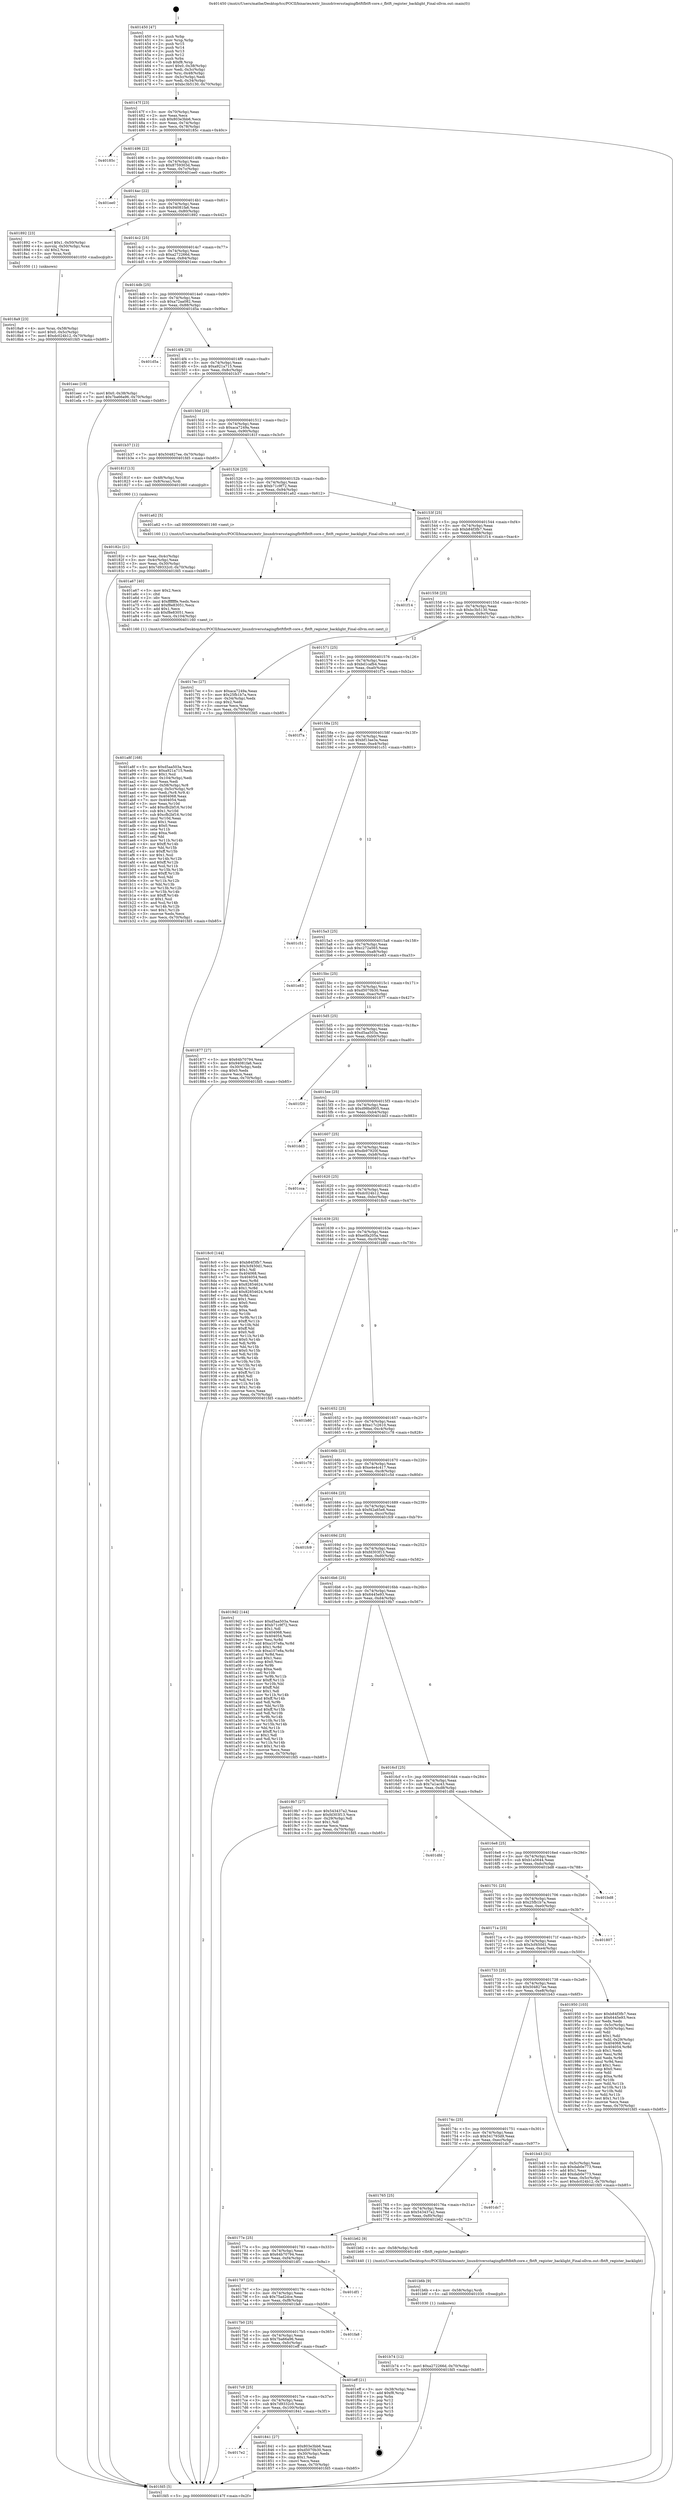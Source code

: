 digraph "0x401450" {
  label = "0x401450 (/mnt/c/Users/mathe/Desktop/tcc/POCII/binaries/extr_linuxdriversstagingfbtftfbtft-core.c_fbtft_register_backlight_Final-ollvm.out::main(0))"
  labelloc = "t"
  node[shape=record]

  Entry [label="",width=0.3,height=0.3,shape=circle,fillcolor=black,style=filled]
  "0x40147f" [label="{
     0x40147f [23]\l
     | [instrs]\l
     &nbsp;&nbsp;0x40147f \<+3\>: mov -0x70(%rbp),%eax\l
     &nbsp;&nbsp;0x401482 \<+2\>: mov %eax,%ecx\l
     &nbsp;&nbsp;0x401484 \<+6\>: sub $0x803e3bb6,%ecx\l
     &nbsp;&nbsp;0x40148a \<+3\>: mov %eax,-0x74(%rbp)\l
     &nbsp;&nbsp;0x40148d \<+3\>: mov %ecx,-0x78(%rbp)\l
     &nbsp;&nbsp;0x401490 \<+6\>: je 000000000040185c \<main+0x40c\>\l
  }"]
  "0x40185c" [label="{
     0x40185c\l
  }", style=dashed]
  "0x401496" [label="{
     0x401496 [22]\l
     | [instrs]\l
     &nbsp;&nbsp;0x401496 \<+5\>: jmp 000000000040149b \<main+0x4b\>\l
     &nbsp;&nbsp;0x40149b \<+3\>: mov -0x74(%rbp),%eax\l
     &nbsp;&nbsp;0x40149e \<+5\>: sub $0x8759303d,%eax\l
     &nbsp;&nbsp;0x4014a3 \<+3\>: mov %eax,-0x7c(%rbp)\l
     &nbsp;&nbsp;0x4014a6 \<+6\>: je 0000000000401ee0 \<main+0xa90\>\l
  }"]
  Exit [label="",width=0.3,height=0.3,shape=circle,fillcolor=black,style=filled,peripheries=2]
  "0x401ee0" [label="{
     0x401ee0\l
  }", style=dashed]
  "0x4014ac" [label="{
     0x4014ac [22]\l
     | [instrs]\l
     &nbsp;&nbsp;0x4014ac \<+5\>: jmp 00000000004014b1 \<main+0x61\>\l
     &nbsp;&nbsp;0x4014b1 \<+3\>: mov -0x74(%rbp),%eax\l
     &nbsp;&nbsp;0x4014b4 \<+5\>: sub $0x94081fa6,%eax\l
     &nbsp;&nbsp;0x4014b9 \<+3\>: mov %eax,-0x80(%rbp)\l
     &nbsp;&nbsp;0x4014bc \<+6\>: je 0000000000401892 \<main+0x442\>\l
  }"]
  "0x401b74" [label="{
     0x401b74 [12]\l
     | [instrs]\l
     &nbsp;&nbsp;0x401b74 \<+7\>: movl $0xa272266d,-0x70(%rbp)\l
     &nbsp;&nbsp;0x401b7b \<+5\>: jmp 0000000000401fd5 \<main+0xb85\>\l
  }"]
  "0x401892" [label="{
     0x401892 [23]\l
     | [instrs]\l
     &nbsp;&nbsp;0x401892 \<+7\>: movl $0x1,-0x50(%rbp)\l
     &nbsp;&nbsp;0x401899 \<+4\>: movslq -0x50(%rbp),%rax\l
     &nbsp;&nbsp;0x40189d \<+4\>: shl $0x2,%rax\l
     &nbsp;&nbsp;0x4018a1 \<+3\>: mov %rax,%rdi\l
     &nbsp;&nbsp;0x4018a4 \<+5\>: call 0000000000401050 \<malloc@plt\>\l
     | [calls]\l
     &nbsp;&nbsp;0x401050 \{1\} (unknown)\l
  }"]
  "0x4014c2" [label="{
     0x4014c2 [25]\l
     | [instrs]\l
     &nbsp;&nbsp;0x4014c2 \<+5\>: jmp 00000000004014c7 \<main+0x77\>\l
     &nbsp;&nbsp;0x4014c7 \<+3\>: mov -0x74(%rbp),%eax\l
     &nbsp;&nbsp;0x4014ca \<+5\>: sub $0xa272266d,%eax\l
     &nbsp;&nbsp;0x4014cf \<+6\>: mov %eax,-0x84(%rbp)\l
     &nbsp;&nbsp;0x4014d5 \<+6\>: je 0000000000401eec \<main+0xa9c\>\l
  }"]
  "0x401b6b" [label="{
     0x401b6b [9]\l
     | [instrs]\l
     &nbsp;&nbsp;0x401b6b \<+4\>: mov -0x58(%rbp),%rdi\l
     &nbsp;&nbsp;0x401b6f \<+5\>: call 0000000000401030 \<free@plt\>\l
     | [calls]\l
     &nbsp;&nbsp;0x401030 \{1\} (unknown)\l
  }"]
  "0x401eec" [label="{
     0x401eec [19]\l
     | [instrs]\l
     &nbsp;&nbsp;0x401eec \<+7\>: movl $0x0,-0x38(%rbp)\l
     &nbsp;&nbsp;0x401ef3 \<+7\>: movl $0x7ba66a96,-0x70(%rbp)\l
     &nbsp;&nbsp;0x401efa \<+5\>: jmp 0000000000401fd5 \<main+0xb85\>\l
  }"]
  "0x4014db" [label="{
     0x4014db [25]\l
     | [instrs]\l
     &nbsp;&nbsp;0x4014db \<+5\>: jmp 00000000004014e0 \<main+0x90\>\l
     &nbsp;&nbsp;0x4014e0 \<+3\>: mov -0x74(%rbp),%eax\l
     &nbsp;&nbsp;0x4014e3 \<+5\>: sub $0xa72aa082,%eax\l
     &nbsp;&nbsp;0x4014e8 \<+6\>: mov %eax,-0x88(%rbp)\l
     &nbsp;&nbsp;0x4014ee \<+6\>: je 0000000000401d5a \<main+0x90a\>\l
  }"]
  "0x401a8f" [label="{
     0x401a8f [168]\l
     | [instrs]\l
     &nbsp;&nbsp;0x401a8f \<+5\>: mov $0xd5aa503a,%ecx\l
     &nbsp;&nbsp;0x401a94 \<+5\>: mov $0xa921a715,%edx\l
     &nbsp;&nbsp;0x401a99 \<+3\>: mov $0x1,%sil\l
     &nbsp;&nbsp;0x401a9c \<+6\>: mov -0x104(%rbp),%edi\l
     &nbsp;&nbsp;0x401aa2 \<+3\>: imul %eax,%edi\l
     &nbsp;&nbsp;0x401aa5 \<+4\>: mov -0x58(%rbp),%r8\l
     &nbsp;&nbsp;0x401aa9 \<+4\>: movslq -0x5c(%rbp),%r9\l
     &nbsp;&nbsp;0x401aad \<+4\>: mov %edi,(%r8,%r9,4)\l
     &nbsp;&nbsp;0x401ab1 \<+7\>: mov 0x404068,%eax\l
     &nbsp;&nbsp;0x401ab8 \<+7\>: mov 0x404054,%edi\l
     &nbsp;&nbsp;0x401abf \<+3\>: mov %eax,%r10d\l
     &nbsp;&nbsp;0x401ac2 \<+7\>: add $0xcfb2bf16,%r10d\l
     &nbsp;&nbsp;0x401ac9 \<+4\>: sub $0x1,%r10d\l
     &nbsp;&nbsp;0x401acd \<+7\>: sub $0xcfb2bf16,%r10d\l
     &nbsp;&nbsp;0x401ad4 \<+4\>: imul %r10d,%eax\l
     &nbsp;&nbsp;0x401ad8 \<+3\>: and $0x1,%eax\l
     &nbsp;&nbsp;0x401adb \<+3\>: cmp $0x0,%eax\l
     &nbsp;&nbsp;0x401ade \<+4\>: sete %r11b\l
     &nbsp;&nbsp;0x401ae2 \<+3\>: cmp $0xa,%edi\l
     &nbsp;&nbsp;0x401ae5 \<+3\>: setl %bl\l
     &nbsp;&nbsp;0x401ae8 \<+3\>: mov %r11b,%r14b\l
     &nbsp;&nbsp;0x401aeb \<+4\>: xor $0xff,%r14b\l
     &nbsp;&nbsp;0x401aef \<+3\>: mov %bl,%r15b\l
     &nbsp;&nbsp;0x401af2 \<+4\>: xor $0xff,%r15b\l
     &nbsp;&nbsp;0x401af6 \<+4\>: xor $0x1,%sil\l
     &nbsp;&nbsp;0x401afa \<+3\>: mov %r14b,%r12b\l
     &nbsp;&nbsp;0x401afd \<+4\>: and $0xff,%r12b\l
     &nbsp;&nbsp;0x401b01 \<+3\>: and %sil,%r11b\l
     &nbsp;&nbsp;0x401b04 \<+3\>: mov %r15b,%r13b\l
     &nbsp;&nbsp;0x401b07 \<+4\>: and $0xff,%r13b\l
     &nbsp;&nbsp;0x401b0b \<+3\>: and %sil,%bl\l
     &nbsp;&nbsp;0x401b0e \<+3\>: or %r11b,%r12b\l
     &nbsp;&nbsp;0x401b11 \<+3\>: or %bl,%r13b\l
     &nbsp;&nbsp;0x401b14 \<+3\>: xor %r13b,%r12b\l
     &nbsp;&nbsp;0x401b17 \<+3\>: or %r15b,%r14b\l
     &nbsp;&nbsp;0x401b1a \<+4\>: xor $0xff,%r14b\l
     &nbsp;&nbsp;0x401b1e \<+4\>: or $0x1,%sil\l
     &nbsp;&nbsp;0x401b22 \<+3\>: and %sil,%r14b\l
     &nbsp;&nbsp;0x401b25 \<+3\>: or %r14b,%r12b\l
     &nbsp;&nbsp;0x401b28 \<+4\>: test $0x1,%r12b\l
     &nbsp;&nbsp;0x401b2c \<+3\>: cmovne %edx,%ecx\l
     &nbsp;&nbsp;0x401b2f \<+3\>: mov %ecx,-0x70(%rbp)\l
     &nbsp;&nbsp;0x401b32 \<+5\>: jmp 0000000000401fd5 \<main+0xb85\>\l
  }"]
  "0x401d5a" [label="{
     0x401d5a\l
  }", style=dashed]
  "0x4014f4" [label="{
     0x4014f4 [25]\l
     | [instrs]\l
     &nbsp;&nbsp;0x4014f4 \<+5\>: jmp 00000000004014f9 \<main+0xa9\>\l
     &nbsp;&nbsp;0x4014f9 \<+3\>: mov -0x74(%rbp),%eax\l
     &nbsp;&nbsp;0x4014fc \<+5\>: sub $0xa921a715,%eax\l
     &nbsp;&nbsp;0x401501 \<+6\>: mov %eax,-0x8c(%rbp)\l
     &nbsp;&nbsp;0x401507 \<+6\>: je 0000000000401b37 \<main+0x6e7\>\l
  }"]
  "0x401a67" [label="{
     0x401a67 [40]\l
     | [instrs]\l
     &nbsp;&nbsp;0x401a67 \<+5\>: mov $0x2,%ecx\l
     &nbsp;&nbsp;0x401a6c \<+1\>: cltd\l
     &nbsp;&nbsp;0x401a6d \<+2\>: idiv %ecx\l
     &nbsp;&nbsp;0x401a6f \<+6\>: imul $0xfffffffe,%edx,%ecx\l
     &nbsp;&nbsp;0x401a75 \<+6\>: add $0xf8e83051,%ecx\l
     &nbsp;&nbsp;0x401a7b \<+3\>: add $0x1,%ecx\l
     &nbsp;&nbsp;0x401a7e \<+6\>: sub $0xf8e83051,%ecx\l
     &nbsp;&nbsp;0x401a84 \<+6\>: mov %ecx,-0x104(%rbp)\l
     &nbsp;&nbsp;0x401a8a \<+5\>: call 0000000000401160 \<next_i\>\l
     | [calls]\l
     &nbsp;&nbsp;0x401160 \{1\} (/mnt/c/Users/mathe/Desktop/tcc/POCII/binaries/extr_linuxdriversstagingfbtftfbtft-core.c_fbtft_register_backlight_Final-ollvm.out::next_i)\l
  }"]
  "0x401b37" [label="{
     0x401b37 [12]\l
     | [instrs]\l
     &nbsp;&nbsp;0x401b37 \<+7\>: movl $0x504827ee,-0x70(%rbp)\l
     &nbsp;&nbsp;0x401b3e \<+5\>: jmp 0000000000401fd5 \<main+0xb85\>\l
  }"]
  "0x40150d" [label="{
     0x40150d [25]\l
     | [instrs]\l
     &nbsp;&nbsp;0x40150d \<+5\>: jmp 0000000000401512 \<main+0xc2\>\l
     &nbsp;&nbsp;0x401512 \<+3\>: mov -0x74(%rbp),%eax\l
     &nbsp;&nbsp;0x401515 \<+5\>: sub $0xaca7249a,%eax\l
     &nbsp;&nbsp;0x40151a \<+6\>: mov %eax,-0x90(%rbp)\l
     &nbsp;&nbsp;0x401520 \<+6\>: je 000000000040181f \<main+0x3cf\>\l
  }"]
  "0x4018a9" [label="{
     0x4018a9 [23]\l
     | [instrs]\l
     &nbsp;&nbsp;0x4018a9 \<+4\>: mov %rax,-0x58(%rbp)\l
     &nbsp;&nbsp;0x4018ad \<+7\>: movl $0x0,-0x5c(%rbp)\l
     &nbsp;&nbsp;0x4018b4 \<+7\>: movl $0xdc024b12,-0x70(%rbp)\l
     &nbsp;&nbsp;0x4018bb \<+5\>: jmp 0000000000401fd5 \<main+0xb85\>\l
  }"]
  "0x40181f" [label="{
     0x40181f [13]\l
     | [instrs]\l
     &nbsp;&nbsp;0x40181f \<+4\>: mov -0x48(%rbp),%rax\l
     &nbsp;&nbsp;0x401823 \<+4\>: mov 0x8(%rax),%rdi\l
     &nbsp;&nbsp;0x401827 \<+5\>: call 0000000000401060 \<atoi@plt\>\l
     | [calls]\l
     &nbsp;&nbsp;0x401060 \{1\} (unknown)\l
  }"]
  "0x401526" [label="{
     0x401526 [25]\l
     | [instrs]\l
     &nbsp;&nbsp;0x401526 \<+5\>: jmp 000000000040152b \<main+0xdb\>\l
     &nbsp;&nbsp;0x40152b \<+3\>: mov -0x74(%rbp),%eax\l
     &nbsp;&nbsp;0x40152e \<+5\>: sub $0xb71c9f72,%eax\l
     &nbsp;&nbsp;0x401533 \<+6\>: mov %eax,-0x94(%rbp)\l
     &nbsp;&nbsp;0x401539 \<+6\>: je 0000000000401a62 \<main+0x612\>\l
  }"]
  "0x4017e2" [label="{
     0x4017e2\l
  }", style=dashed]
  "0x401a62" [label="{
     0x401a62 [5]\l
     | [instrs]\l
     &nbsp;&nbsp;0x401a62 \<+5\>: call 0000000000401160 \<next_i\>\l
     | [calls]\l
     &nbsp;&nbsp;0x401160 \{1\} (/mnt/c/Users/mathe/Desktop/tcc/POCII/binaries/extr_linuxdriversstagingfbtftfbtft-core.c_fbtft_register_backlight_Final-ollvm.out::next_i)\l
  }"]
  "0x40153f" [label="{
     0x40153f [25]\l
     | [instrs]\l
     &nbsp;&nbsp;0x40153f \<+5\>: jmp 0000000000401544 \<main+0xf4\>\l
     &nbsp;&nbsp;0x401544 \<+3\>: mov -0x74(%rbp),%eax\l
     &nbsp;&nbsp;0x401547 \<+5\>: sub $0xb84f3fb7,%eax\l
     &nbsp;&nbsp;0x40154c \<+6\>: mov %eax,-0x98(%rbp)\l
     &nbsp;&nbsp;0x401552 \<+6\>: je 0000000000401f14 \<main+0xac4\>\l
  }"]
  "0x401841" [label="{
     0x401841 [27]\l
     | [instrs]\l
     &nbsp;&nbsp;0x401841 \<+5\>: mov $0x803e3bb6,%eax\l
     &nbsp;&nbsp;0x401846 \<+5\>: mov $0xd5070b30,%ecx\l
     &nbsp;&nbsp;0x40184b \<+3\>: mov -0x30(%rbp),%edx\l
     &nbsp;&nbsp;0x40184e \<+3\>: cmp $0x1,%edx\l
     &nbsp;&nbsp;0x401851 \<+3\>: cmovl %ecx,%eax\l
     &nbsp;&nbsp;0x401854 \<+3\>: mov %eax,-0x70(%rbp)\l
     &nbsp;&nbsp;0x401857 \<+5\>: jmp 0000000000401fd5 \<main+0xb85\>\l
  }"]
  "0x401f14" [label="{
     0x401f14\l
  }", style=dashed]
  "0x401558" [label="{
     0x401558 [25]\l
     | [instrs]\l
     &nbsp;&nbsp;0x401558 \<+5\>: jmp 000000000040155d \<main+0x10d\>\l
     &nbsp;&nbsp;0x40155d \<+3\>: mov -0x74(%rbp),%eax\l
     &nbsp;&nbsp;0x401560 \<+5\>: sub $0xbc3b5130,%eax\l
     &nbsp;&nbsp;0x401565 \<+6\>: mov %eax,-0x9c(%rbp)\l
     &nbsp;&nbsp;0x40156b \<+6\>: je 00000000004017ec \<main+0x39c\>\l
  }"]
  "0x4017c9" [label="{
     0x4017c9 [25]\l
     | [instrs]\l
     &nbsp;&nbsp;0x4017c9 \<+5\>: jmp 00000000004017ce \<main+0x37e\>\l
     &nbsp;&nbsp;0x4017ce \<+3\>: mov -0x74(%rbp),%eax\l
     &nbsp;&nbsp;0x4017d1 \<+5\>: sub $0x7d9332c0,%eax\l
     &nbsp;&nbsp;0x4017d6 \<+6\>: mov %eax,-0x100(%rbp)\l
     &nbsp;&nbsp;0x4017dc \<+6\>: je 0000000000401841 \<main+0x3f1\>\l
  }"]
  "0x4017ec" [label="{
     0x4017ec [27]\l
     | [instrs]\l
     &nbsp;&nbsp;0x4017ec \<+5\>: mov $0xaca7249a,%eax\l
     &nbsp;&nbsp;0x4017f1 \<+5\>: mov $0x25fb1b7a,%ecx\l
     &nbsp;&nbsp;0x4017f6 \<+3\>: mov -0x34(%rbp),%edx\l
     &nbsp;&nbsp;0x4017f9 \<+3\>: cmp $0x2,%edx\l
     &nbsp;&nbsp;0x4017fc \<+3\>: cmovne %ecx,%eax\l
     &nbsp;&nbsp;0x4017ff \<+3\>: mov %eax,-0x70(%rbp)\l
     &nbsp;&nbsp;0x401802 \<+5\>: jmp 0000000000401fd5 \<main+0xb85\>\l
  }"]
  "0x401571" [label="{
     0x401571 [25]\l
     | [instrs]\l
     &nbsp;&nbsp;0x401571 \<+5\>: jmp 0000000000401576 \<main+0x126\>\l
     &nbsp;&nbsp;0x401576 \<+3\>: mov -0x74(%rbp),%eax\l
     &nbsp;&nbsp;0x401579 \<+5\>: sub $0xbd1cafb4,%eax\l
     &nbsp;&nbsp;0x40157e \<+6\>: mov %eax,-0xa0(%rbp)\l
     &nbsp;&nbsp;0x401584 \<+6\>: je 0000000000401f7a \<main+0xb2a\>\l
  }"]
  "0x401fd5" [label="{
     0x401fd5 [5]\l
     | [instrs]\l
     &nbsp;&nbsp;0x401fd5 \<+5\>: jmp 000000000040147f \<main+0x2f\>\l
  }"]
  "0x401450" [label="{
     0x401450 [47]\l
     | [instrs]\l
     &nbsp;&nbsp;0x401450 \<+1\>: push %rbp\l
     &nbsp;&nbsp;0x401451 \<+3\>: mov %rsp,%rbp\l
     &nbsp;&nbsp;0x401454 \<+2\>: push %r15\l
     &nbsp;&nbsp;0x401456 \<+2\>: push %r14\l
     &nbsp;&nbsp;0x401458 \<+2\>: push %r13\l
     &nbsp;&nbsp;0x40145a \<+2\>: push %r12\l
     &nbsp;&nbsp;0x40145c \<+1\>: push %rbx\l
     &nbsp;&nbsp;0x40145d \<+7\>: sub $0xf8,%rsp\l
     &nbsp;&nbsp;0x401464 \<+7\>: movl $0x0,-0x38(%rbp)\l
     &nbsp;&nbsp;0x40146b \<+3\>: mov %edi,-0x3c(%rbp)\l
     &nbsp;&nbsp;0x40146e \<+4\>: mov %rsi,-0x48(%rbp)\l
     &nbsp;&nbsp;0x401472 \<+3\>: mov -0x3c(%rbp),%edi\l
     &nbsp;&nbsp;0x401475 \<+3\>: mov %edi,-0x34(%rbp)\l
     &nbsp;&nbsp;0x401478 \<+7\>: movl $0xbc3b5130,-0x70(%rbp)\l
  }"]
  "0x40182c" [label="{
     0x40182c [21]\l
     | [instrs]\l
     &nbsp;&nbsp;0x40182c \<+3\>: mov %eax,-0x4c(%rbp)\l
     &nbsp;&nbsp;0x40182f \<+3\>: mov -0x4c(%rbp),%eax\l
     &nbsp;&nbsp;0x401832 \<+3\>: mov %eax,-0x30(%rbp)\l
     &nbsp;&nbsp;0x401835 \<+7\>: movl $0x7d9332c0,-0x70(%rbp)\l
     &nbsp;&nbsp;0x40183c \<+5\>: jmp 0000000000401fd5 \<main+0xb85\>\l
  }"]
  "0x401eff" [label="{
     0x401eff [21]\l
     | [instrs]\l
     &nbsp;&nbsp;0x401eff \<+3\>: mov -0x38(%rbp),%eax\l
     &nbsp;&nbsp;0x401f02 \<+7\>: add $0xf8,%rsp\l
     &nbsp;&nbsp;0x401f09 \<+1\>: pop %rbx\l
     &nbsp;&nbsp;0x401f0a \<+2\>: pop %r12\l
     &nbsp;&nbsp;0x401f0c \<+2\>: pop %r13\l
     &nbsp;&nbsp;0x401f0e \<+2\>: pop %r14\l
     &nbsp;&nbsp;0x401f10 \<+2\>: pop %r15\l
     &nbsp;&nbsp;0x401f12 \<+1\>: pop %rbp\l
     &nbsp;&nbsp;0x401f13 \<+1\>: ret\l
  }"]
  "0x401f7a" [label="{
     0x401f7a\l
  }", style=dashed]
  "0x40158a" [label="{
     0x40158a [25]\l
     | [instrs]\l
     &nbsp;&nbsp;0x40158a \<+5\>: jmp 000000000040158f \<main+0x13f\>\l
     &nbsp;&nbsp;0x40158f \<+3\>: mov -0x74(%rbp),%eax\l
     &nbsp;&nbsp;0x401592 \<+5\>: sub $0xbf13ae3a,%eax\l
     &nbsp;&nbsp;0x401597 \<+6\>: mov %eax,-0xa4(%rbp)\l
     &nbsp;&nbsp;0x40159d \<+6\>: je 0000000000401c51 \<main+0x801\>\l
  }"]
  "0x4017b0" [label="{
     0x4017b0 [25]\l
     | [instrs]\l
     &nbsp;&nbsp;0x4017b0 \<+5\>: jmp 00000000004017b5 \<main+0x365\>\l
     &nbsp;&nbsp;0x4017b5 \<+3\>: mov -0x74(%rbp),%eax\l
     &nbsp;&nbsp;0x4017b8 \<+5\>: sub $0x7ba66a96,%eax\l
     &nbsp;&nbsp;0x4017bd \<+6\>: mov %eax,-0xfc(%rbp)\l
     &nbsp;&nbsp;0x4017c3 \<+6\>: je 0000000000401eff \<main+0xaaf\>\l
  }"]
  "0x401c51" [label="{
     0x401c51\l
  }", style=dashed]
  "0x4015a3" [label="{
     0x4015a3 [25]\l
     | [instrs]\l
     &nbsp;&nbsp;0x4015a3 \<+5\>: jmp 00000000004015a8 \<main+0x158\>\l
     &nbsp;&nbsp;0x4015a8 \<+3\>: mov -0x74(%rbp),%eax\l
     &nbsp;&nbsp;0x4015ab \<+5\>: sub $0xc272a565,%eax\l
     &nbsp;&nbsp;0x4015b0 \<+6\>: mov %eax,-0xa8(%rbp)\l
     &nbsp;&nbsp;0x4015b6 \<+6\>: je 0000000000401e83 \<main+0xa33\>\l
  }"]
  "0x401fa8" [label="{
     0x401fa8\l
  }", style=dashed]
  "0x401e83" [label="{
     0x401e83\l
  }", style=dashed]
  "0x4015bc" [label="{
     0x4015bc [25]\l
     | [instrs]\l
     &nbsp;&nbsp;0x4015bc \<+5\>: jmp 00000000004015c1 \<main+0x171\>\l
     &nbsp;&nbsp;0x4015c1 \<+3\>: mov -0x74(%rbp),%eax\l
     &nbsp;&nbsp;0x4015c4 \<+5\>: sub $0xd5070b30,%eax\l
     &nbsp;&nbsp;0x4015c9 \<+6\>: mov %eax,-0xac(%rbp)\l
     &nbsp;&nbsp;0x4015cf \<+6\>: je 0000000000401877 \<main+0x427\>\l
  }"]
  "0x401797" [label="{
     0x401797 [25]\l
     | [instrs]\l
     &nbsp;&nbsp;0x401797 \<+5\>: jmp 000000000040179c \<main+0x34c\>\l
     &nbsp;&nbsp;0x40179c \<+3\>: mov -0x74(%rbp),%eax\l
     &nbsp;&nbsp;0x40179f \<+5\>: sub $0x75ad2dce,%eax\l
     &nbsp;&nbsp;0x4017a4 \<+6\>: mov %eax,-0xf8(%rbp)\l
     &nbsp;&nbsp;0x4017aa \<+6\>: je 0000000000401fa8 \<main+0xb58\>\l
  }"]
  "0x401877" [label="{
     0x401877 [27]\l
     | [instrs]\l
     &nbsp;&nbsp;0x401877 \<+5\>: mov $0x64b70794,%eax\l
     &nbsp;&nbsp;0x40187c \<+5\>: mov $0x94081fa6,%ecx\l
     &nbsp;&nbsp;0x401881 \<+3\>: mov -0x30(%rbp),%edx\l
     &nbsp;&nbsp;0x401884 \<+3\>: cmp $0x0,%edx\l
     &nbsp;&nbsp;0x401887 \<+3\>: cmove %ecx,%eax\l
     &nbsp;&nbsp;0x40188a \<+3\>: mov %eax,-0x70(%rbp)\l
     &nbsp;&nbsp;0x40188d \<+5\>: jmp 0000000000401fd5 \<main+0xb85\>\l
  }"]
  "0x4015d5" [label="{
     0x4015d5 [25]\l
     | [instrs]\l
     &nbsp;&nbsp;0x4015d5 \<+5\>: jmp 00000000004015da \<main+0x18a\>\l
     &nbsp;&nbsp;0x4015da \<+3\>: mov -0x74(%rbp),%eax\l
     &nbsp;&nbsp;0x4015dd \<+5\>: sub $0xd5aa503a,%eax\l
     &nbsp;&nbsp;0x4015e2 \<+6\>: mov %eax,-0xb0(%rbp)\l
     &nbsp;&nbsp;0x4015e8 \<+6\>: je 0000000000401f20 \<main+0xad0\>\l
  }"]
  "0x401df1" [label="{
     0x401df1\l
  }", style=dashed]
  "0x401f20" [label="{
     0x401f20\l
  }", style=dashed]
  "0x4015ee" [label="{
     0x4015ee [25]\l
     | [instrs]\l
     &nbsp;&nbsp;0x4015ee \<+5\>: jmp 00000000004015f3 \<main+0x1a3\>\l
     &nbsp;&nbsp;0x4015f3 \<+3\>: mov -0x74(%rbp),%eax\l
     &nbsp;&nbsp;0x4015f6 \<+5\>: sub $0xd98bd905,%eax\l
     &nbsp;&nbsp;0x4015fb \<+6\>: mov %eax,-0xb4(%rbp)\l
     &nbsp;&nbsp;0x401601 \<+6\>: je 0000000000401dd3 \<main+0x983\>\l
  }"]
  "0x40177e" [label="{
     0x40177e [25]\l
     | [instrs]\l
     &nbsp;&nbsp;0x40177e \<+5\>: jmp 0000000000401783 \<main+0x333\>\l
     &nbsp;&nbsp;0x401783 \<+3\>: mov -0x74(%rbp),%eax\l
     &nbsp;&nbsp;0x401786 \<+5\>: sub $0x64b70794,%eax\l
     &nbsp;&nbsp;0x40178b \<+6\>: mov %eax,-0xf4(%rbp)\l
     &nbsp;&nbsp;0x401791 \<+6\>: je 0000000000401df1 \<main+0x9a1\>\l
  }"]
  "0x401dd3" [label="{
     0x401dd3\l
  }", style=dashed]
  "0x401607" [label="{
     0x401607 [25]\l
     | [instrs]\l
     &nbsp;&nbsp;0x401607 \<+5\>: jmp 000000000040160c \<main+0x1bc\>\l
     &nbsp;&nbsp;0x40160c \<+3\>: mov -0x74(%rbp),%eax\l
     &nbsp;&nbsp;0x40160f \<+5\>: sub $0xdb97920f,%eax\l
     &nbsp;&nbsp;0x401614 \<+6\>: mov %eax,-0xb8(%rbp)\l
     &nbsp;&nbsp;0x40161a \<+6\>: je 0000000000401cca \<main+0x87a\>\l
  }"]
  "0x401b62" [label="{
     0x401b62 [9]\l
     | [instrs]\l
     &nbsp;&nbsp;0x401b62 \<+4\>: mov -0x58(%rbp),%rdi\l
     &nbsp;&nbsp;0x401b66 \<+5\>: call 0000000000401440 \<fbtft_register_backlight\>\l
     | [calls]\l
     &nbsp;&nbsp;0x401440 \{1\} (/mnt/c/Users/mathe/Desktop/tcc/POCII/binaries/extr_linuxdriversstagingfbtftfbtft-core.c_fbtft_register_backlight_Final-ollvm.out::fbtft_register_backlight)\l
  }"]
  "0x401cca" [label="{
     0x401cca\l
  }", style=dashed]
  "0x401620" [label="{
     0x401620 [25]\l
     | [instrs]\l
     &nbsp;&nbsp;0x401620 \<+5\>: jmp 0000000000401625 \<main+0x1d5\>\l
     &nbsp;&nbsp;0x401625 \<+3\>: mov -0x74(%rbp),%eax\l
     &nbsp;&nbsp;0x401628 \<+5\>: sub $0xdc024b12,%eax\l
     &nbsp;&nbsp;0x40162d \<+6\>: mov %eax,-0xbc(%rbp)\l
     &nbsp;&nbsp;0x401633 \<+6\>: je 00000000004018c0 \<main+0x470\>\l
  }"]
  "0x401765" [label="{
     0x401765 [25]\l
     | [instrs]\l
     &nbsp;&nbsp;0x401765 \<+5\>: jmp 000000000040176a \<main+0x31a\>\l
     &nbsp;&nbsp;0x40176a \<+3\>: mov -0x74(%rbp),%eax\l
     &nbsp;&nbsp;0x40176d \<+5\>: sub $0x543437a2,%eax\l
     &nbsp;&nbsp;0x401772 \<+6\>: mov %eax,-0xf0(%rbp)\l
     &nbsp;&nbsp;0x401778 \<+6\>: je 0000000000401b62 \<main+0x712\>\l
  }"]
  "0x4018c0" [label="{
     0x4018c0 [144]\l
     | [instrs]\l
     &nbsp;&nbsp;0x4018c0 \<+5\>: mov $0xb84f3fb7,%eax\l
     &nbsp;&nbsp;0x4018c5 \<+5\>: mov $0x3cf450d1,%ecx\l
     &nbsp;&nbsp;0x4018ca \<+2\>: mov $0x1,%dl\l
     &nbsp;&nbsp;0x4018cc \<+7\>: mov 0x404068,%esi\l
     &nbsp;&nbsp;0x4018d3 \<+7\>: mov 0x404054,%edi\l
     &nbsp;&nbsp;0x4018da \<+3\>: mov %esi,%r8d\l
     &nbsp;&nbsp;0x4018dd \<+7\>: sub $0x82854624,%r8d\l
     &nbsp;&nbsp;0x4018e4 \<+4\>: sub $0x1,%r8d\l
     &nbsp;&nbsp;0x4018e8 \<+7\>: add $0x82854624,%r8d\l
     &nbsp;&nbsp;0x4018ef \<+4\>: imul %r8d,%esi\l
     &nbsp;&nbsp;0x4018f3 \<+3\>: and $0x1,%esi\l
     &nbsp;&nbsp;0x4018f6 \<+3\>: cmp $0x0,%esi\l
     &nbsp;&nbsp;0x4018f9 \<+4\>: sete %r9b\l
     &nbsp;&nbsp;0x4018fd \<+3\>: cmp $0xa,%edi\l
     &nbsp;&nbsp;0x401900 \<+4\>: setl %r10b\l
     &nbsp;&nbsp;0x401904 \<+3\>: mov %r9b,%r11b\l
     &nbsp;&nbsp;0x401907 \<+4\>: xor $0xff,%r11b\l
     &nbsp;&nbsp;0x40190b \<+3\>: mov %r10b,%bl\l
     &nbsp;&nbsp;0x40190e \<+3\>: xor $0xff,%bl\l
     &nbsp;&nbsp;0x401911 \<+3\>: xor $0x0,%dl\l
     &nbsp;&nbsp;0x401914 \<+3\>: mov %r11b,%r14b\l
     &nbsp;&nbsp;0x401917 \<+4\>: and $0x0,%r14b\l
     &nbsp;&nbsp;0x40191b \<+3\>: and %dl,%r9b\l
     &nbsp;&nbsp;0x40191e \<+3\>: mov %bl,%r15b\l
     &nbsp;&nbsp;0x401921 \<+4\>: and $0x0,%r15b\l
     &nbsp;&nbsp;0x401925 \<+3\>: and %dl,%r10b\l
     &nbsp;&nbsp;0x401928 \<+3\>: or %r9b,%r14b\l
     &nbsp;&nbsp;0x40192b \<+3\>: or %r10b,%r15b\l
     &nbsp;&nbsp;0x40192e \<+3\>: xor %r15b,%r14b\l
     &nbsp;&nbsp;0x401931 \<+3\>: or %bl,%r11b\l
     &nbsp;&nbsp;0x401934 \<+4\>: xor $0xff,%r11b\l
     &nbsp;&nbsp;0x401938 \<+3\>: or $0x0,%dl\l
     &nbsp;&nbsp;0x40193b \<+3\>: and %dl,%r11b\l
     &nbsp;&nbsp;0x40193e \<+3\>: or %r11b,%r14b\l
     &nbsp;&nbsp;0x401941 \<+4\>: test $0x1,%r14b\l
     &nbsp;&nbsp;0x401945 \<+3\>: cmovne %ecx,%eax\l
     &nbsp;&nbsp;0x401948 \<+3\>: mov %eax,-0x70(%rbp)\l
     &nbsp;&nbsp;0x40194b \<+5\>: jmp 0000000000401fd5 \<main+0xb85\>\l
  }"]
  "0x401639" [label="{
     0x401639 [25]\l
     | [instrs]\l
     &nbsp;&nbsp;0x401639 \<+5\>: jmp 000000000040163e \<main+0x1ee\>\l
     &nbsp;&nbsp;0x40163e \<+3\>: mov -0x74(%rbp),%eax\l
     &nbsp;&nbsp;0x401641 \<+5\>: sub $0xe0fa205a,%eax\l
     &nbsp;&nbsp;0x401646 \<+6\>: mov %eax,-0xc0(%rbp)\l
     &nbsp;&nbsp;0x40164c \<+6\>: je 0000000000401b80 \<main+0x730\>\l
  }"]
  "0x401dc7" [label="{
     0x401dc7\l
  }", style=dashed]
  "0x401b80" [label="{
     0x401b80\l
  }", style=dashed]
  "0x401652" [label="{
     0x401652 [25]\l
     | [instrs]\l
     &nbsp;&nbsp;0x401652 \<+5\>: jmp 0000000000401657 \<main+0x207\>\l
     &nbsp;&nbsp;0x401657 \<+3\>: mov -0x74(%rbp),%eax\l
     &nbsp;&nbsp;0x40165a \<+5\>: sub $0xe17c2610,%eax\l
     &nbsp;&nbsp;0x40165f \<+6\>: mov %eax,-0xc4(%rbp)\l
     &nbsp;&nbsp;0x401665 \<+6\>: je 0000000000401c78 \<main+0x828\>\l
  }"]
  "0x40174c" [label="{
     0x40174c [25]\l
     | [instrs]\l
     &nbsp;&nbsp;0x40174c \<+5\>: jmp 0000000000401751 \<main+0x301\>\l
     &nbsp;&nbsp;0x401751 \<+3\>: mov -0x74(%rbp),%eax\l
     &nbsp;&nbsp;0x401754 \<+5\>: sub $0x541793d9,%eax\l
     &nbsp;&nbsp;0x401759 \<+6\>: mov %eax,-0xec(%rbp)\l
     &nbsp;&nbsp;0x40175f \<+6\>: je 0000000000401dc7 \<main+0x977\>\l
  }"]
  "0x401c78" [label="{
     0x401c78\l
  }", style=dashed]
  "0x40166b" [label="{
     0x40166b [25]\l
     | [instrs]\l
     &nbsp;&nbsp;0x40166b \<+5\>: jmp 0000000000401670 \<main+0x220\>\l
     &nbsp;&nbsp;0x401670 \<+3\>: mov -0x74(%rbp),%eax\l
     &nbsp;&nbsp;0x401673 \<+5\>: sub $0xe4e4c417,%eax\l
     &nbsp;&nbsp;0x401678 \<+6\>: mov %eax,-0xc8(%rbp)\l
     &nbsp;&nbsp;0x40167e \<+6\>: je 0000000000401c5d \<main+0x80d\>\l
  }"]
  "0x401b43" [label="{
     0x401b43 [31]\l
     | [instrs]\l
     &nbsp;&nbsp;0x401b43 \<+3\>: mov -0x5c(%rbp),%eax\l
     &nbsp;&nbsp;0x401b46 \<+5\>: sub $0xdab0e773,%eax\l
     &nbsp;&nbsp;0x401b4b \<+3\>: add $0x1,%eax\l
     &nbsp;&nbsp;0x401b4e \<+5\>: add $0xdab0e773,%eax\l
     &nbsp;&nbsp;0x401b53 \<+3\>: mov %eax,-0x5c(%rbp)\l
     &nbsp;&nbsp;0x401b56 \<+7\>: movl $0xdc024b12,-0x70(%rbp)\l
     &nbsp;&nbsp;0x401b5d \<+5\>: jmp 0000000000401fd5 \<main+0xb85\>\l
  }"]
  "0x401c5d" [label="{
     0x401c5d\l
  }", style=dashed]
  "0x401684" [label="{
     0x401684 [25]\l
     | [instrs]\l
     &nbsp;&nbsp;0x401684 \<+5\>: jmp 0000000000401689 \<main+0x239\>\l
     &nbsp;&nbsp;0x401689 \<+3\>: mov -0x74(%rbp),%eax\l
     &nbsp;&nbsp;0x40168c \<+5\>: sub $0xf42a65e6,%eax\l
     &nbsp;&nbsp;0x401691 \<+6\>: mov %eax,-0xcc(%rbp)\l
     &nbsp;&nbsp;0x401697 \<+6\>: je 0000000000401fc9 \<main+0xb79\>\l
  }"]
  "0x401733" [label="{
     0x401733 [25]\l
     | [instrs]\l
     &nbsp;&nbsp;0x401733 \<+5\>: jmp 0000000000401738 \<main+0x2e8\>\l
     &nbsp;&nbsp;0x401738 \<+3\>: mov -0x74(%rbp),%eax\l
     &nbsp;&nbsp;0x40173b \<+5\>: sub $0x504827ee,%eax\l
     &nbsp;&nbsp;0x401740 \<+6\>: mov %eax,-0xe8(%rbp)\l
     &nbsp;&nbsp;0x401746 \<+6\>: je 0000000000401b43 \<main+0x6f3\>\l
  }"]
  "0x401fc9" [label="{
     0x401fc9\l
  }", style=dashed]
  "0x40169d" [label="{
     0x40169d [25]\l
     | [instrs]\l
     &nbsp;&nbsp;0x40169d \<+5\>: jmp 00000000004016a2 \<main+0x252\>\l
     &nbsp;&nbsp;0x4016a2 \<+3\>: mov -0x74(%rbp),%eax\l
     &nbsp;&nbsp;0x4016a5 \<+5\>: sub $0xfd303f13,%eax\l
     &nbsp;&nbsp;0x4016aa \<+6\>: mov %eax,-0xd0(%rbp)\l
     &nbsp;&nbsp;0x4016b0 \<+6\>: je 00000000004019d2 \<main+0x582\>\l
  }"]
  "0x401950" [label="{
     0x401950 [103]\l
     | [instrs]\l
     &nbsp;&nbsp;0x401950 \<+5\>: mov $0xb84f3fb7,%eax\l
     &nbsp;&nbsp;0x401955 \<+5\>: mov $0x6445e93,%ecx\l
     &nbsp;&nbsp;0x40195a \<+2\>: xor %edx,%edx\l
     &nbsp;&nbsp;0x40195c \<+3\>: mov -0x5c(%rbp),%esi\l
     &nbsp;&nbsp;0x40195f \<+3\>: cmp -0x50(%rbp),%esi\l
     &nbsp;&nbsp;0x401962 \<+4\>: setl %dil\l
     &nbsp;&nbsp;0x401966 \<+4\>: and $0x1,%dil\l
     &nbsp;&nbsp;0x40196a \<+4\>: mov %dil,-0x29(%rbp)\l
     &nbsp;&nbsp;0x40196e \<+7\>: mov 0x404068,%esi\l
     &nbsp;&nbsp;0x401975 \<+8\>: mov 0x404054,%r8d\l
     &nbsp;&nbsp;0x40197d \<+3\>: sub $0x1,%edx\l
     &nbsp;&nbsp;0x401980 \<+3\>: mov %esi,%r9d\l
     &nbsp;&nbsp;0x401983 \<+3\>: add %edx,%r9d\l
     &nbsp;&nbsp;0x401986 \<+4\>: imul %r9d,%esi\l
     &nbsp;&nbsp;0x40198a \<+3\>: and $0x1,%esi\l
     &nbsp;&nbsp;0x40198d \<+3\>: cmp $0x0,%esi\l
     &nbsp;&nbsp;0x401990 \<+4\>: sete %dil\l
     &nbsp;&nbsp;0x401994 \<+4\>: cmp $0xa,%r8d\l
     &nbsp;&nbsp;0x401998 \<+4\>: setl %r10b\l
     &nbsp;&nbsp;0x40199c \<+3\>: mov %dil,%r11b\l
     &nbsp;&nbsp;0x40199f \<+3\>: and %r10b,%r11b\l
     &nbsp;&nbsp;0x4019a2 \<+3\>: xor %r10b,%dil\l
     &nbsp;&nbsp;0x4019a5 \<+3\>: or %dil,%r11b\l
     &nbsp;&nbsp;0x4019a8 \<+4\>: test $0x1,%r11b\l
     &nbsp;&nbsp;0x4019ac \<+3\>: cmovne %ecx,%eax\l
     &nbsp;&nbsp;0x4019af \<+3\>: mov %eax,-0x70(%rbp)\l
     &nbsp;&nbsp;0x4019b2 \<+5\>: jmp 0000000000401fd5 \<main+0xb85\>\l
  }"]
  "0x4019d2" [label="{
     0x4019d2 [144]\l
     | [instrs]\l
     &nbsp;&nbsp;0x4019d2 \<+5\>: mov $0xd5aa503a,%eax\l
     &nbsp;&nbsp;0x4019d7 \<+5\>: mov $0xb71c9f72,%ecx\l
     &nbsp;&nbsp;0x4019dc \<+2\>: mov $0x1,%dl\l
     &nbsp;&nbsp;0x4019de \<+7\>: mov 0x404068,%esi\l
     &nbsp;&nbsp;0x4019e5 \<+7\>: mov 0x404054,%edi\l
     &nbsp;&nbsp;0x4019ec \<+3\>: mov %esi,%r8d\l
     &nbsp;&nbsp;0x4019ef \<+7\>: add $0xa107e8a,%r8d\l
     &nbsp;&nbsp;0x4019f6 \<+4\>: sub $0x1,%r8d\l
     &nbsp;&nbsp;0x4019fa \<+7\>: sub $0xa107e8a,%r8d\l
     &nbsp;&nbsp;0x401a01 \<+4\>: imul %r8d,%esi\l
     &nbsp;&nbsp;0x401a05 \<+3\>: and $0x1,%esi\l
     &nbsp;&nbsp;0x401a08 \<+3\>: cmp $0x0,%esi\l
     &nbsp;&nbsp;0x401a0b \<+4\>: sete %r9b\l
     &nbsp;&nbsp;0x401a0f \<+3\>: cmp $0xa,%edi\l
     &nbsp;&nbsp;0x401a12 \<+4\>: setl %r10b\l
     &nbsp;&nbsp;0x401a16 \<+3\>: mov %r9b,%r11b\l
     &nbsp;&nbsp;0x401a19 \<+4\>: xor $0xff,%r11b\l
     &nbsp;&nbsp;0x401a1d \<+3\>: mov %r10b,%bl\l
     &nbsp;&nbsp;0x401a20 \<+3\>: xor $0xff,%bl\l
     &nbsp;&nbsp;0x401a23 \<+3\>: xor $0x1,%dl\l
     &nbsp;&nbsp;0x401a26 \<+3\>: mov %r11b,%r14b\l
     &nbsp;&nbsp;0x401a29 \<+4\>: and $0xff,%r14b\l
     &nbsp;&nbsp;0x401a2d \<+3\>: and %dl,%r9b\l
     &nbsp;&nbsp;0x401a30 \<+3\>: mov %bl,%r15b\l
     &nbsp;&nbsp;0x401a33 \<+4\>: and $0xff,%r15b\l
     &nbsp;&nbsp;0x401a37 \<+3\>: and %dl,%r10b\l
     &nbsp;&nbsp;0x401a3a \<+3\>: or %r9b,%r14b\l
     &nbsp;&nbsp;0x401a3d \<+3\>: or %r10b,%r15b\l
     &nbsp;&nbsp;0x401a40 \<+3\>: xor %r15b,%r14b\l
     &nbsp;&nbsp;0x401a43 \<+3\>: or %bl,%r11b\l
     &nbsp;&nbsp;0x401a46 \<+4\>: xor $0xff,%r11b\l
     &nbsp;&nbsp;0x401a4a \<+3\>: or $0x1,%dl\l
     &nbsp;&nbsp;0x401a4d \<+3\>: and %dl,%r11b\l
     &nbsp;&nbsp;0x401a50 \<+3\>: or %r11b,%r14b\l
     &nbsp;&nbsp;0x401a53 \<+4\>: test $0x1,%r14b\l
     &nbsp;&nbsp;0x401a57 \<+3\>: cmovne %ecx,%eax\l
     &nbsp;&nbsp;0x401a5a \<+3\>: mov %eax,-0x70(%rbp)\l
     &nbsp;&nbsp;0x401a5d \<+5\>: jmp 0000000000401fd5 \<main+0xb85\>\l
  }"]
  "0x4016b6" [label="{
     0x4016b6 [25]\l
     | [instrs]\l
     &nbsp;&nbsp;0x4016b6 \<+5\>: jmp 00000000004016bb \<main+0x26b\>\l
     &nbsp;&nbsp;0x4016bb \<+3\>: mov -0x74(%rbp),%eax\l
     &nbsp;&nbsp;0x4016be \<+5\>: sub $0x6445e93,%eax\l
     &nbsp;&nbsp;0x4016c3 \<+6\>: mov %eax,-0xd4(%rbp)\l
     &nbsp;&nbsp;0x4016c9 \<+6\>: je 00000000004019b7 \<main+0x567\>\l
  }"]
  "0x40171a" [label="{
     0x40171a [25]\l
     | [instrs]\l
     &nbsp;&nbsp;0x40171a \<+5\>: jmp 000000000040171f \<main+0x2cf\>\l
     &nbsp;&nbsp;0x40171f \<+3\>: mov -0x74(%rbp),%eax\l
     &nbsp;&nbsp;0x401722 \<+5\>: sub $0x3cf450d1,%eax\l
     &nbsp;&nbsp;0x401727 \<+6\>: mov %eax,-0xe4(%rbp)\l
     &nbsp;&nbsp;0x40172d \<+6\>: je 0000000000401950 \<main+0x500\>\l
  }"]
  "0x4019b7" [label="{
     0x4019b7 [27]\l
     | [instrs]\l
     &nbsp;&nbsp;0x4019b7 \<+5\>: mov $0x543437a2,%eax\l
     &nbsp;&nbsp;0x4019bc \<+5\>: mov $0xfd303f13,%ecx\l
     &nbsp;&nbsp;0x4019c1 \<+3\>: mov -0x29(%rbp),%dl\l
     &nbsp;&nbsp;0x4019c4 \<+3\>: test $0x1,%dl\l
     &nbsp;&nbsp;0x4019c7 \<+3\>: cmovne %ecx,%eax\l
     &nbsp;&nbsp;0x4019ca \<+3\>: mov %eax,-0x70(%rbp)\l
     &nbsp;&nbsp;0x4019cd \<+5\>: jmp 0000000000401fd5 \<main+0xb85\>\l
  }"]
  "0x4016cf" [label="{
     0x4016cf [25]\l
     | [instrs]\l
     &nbsp;&nbsp;0x4016cf \<+5\>: jmp 00000000004016d4 \<main+0x284\>\l
     &nbsp;&nbsp;0x4016d4 \<+3\>: mov -0x74(%rbp),%eax\l
     &nbsp;&nbsp;0x4016d7 \<+5\>: sub $0x7a1ac43,%eax\l
     &nbsp;&nbsp;0x4016dc \<+6\>: mov %eax,-0xd8(%rbp)\l
     &nbsp;&nbsp;0x4016e2 \<+6\>: je 0000000000401dfd \<main+0x9ad\>\l
  }"]
  "0x401807" [label="{
     0x401807\l
  }", style=dashed]
  "0x401dfd" [label="{
     0x401dfd\l
  }", style=dashed]
  "0x4016e8" [label="{
     0x4016e8 [25]\l
     | [instrs]\l
     &nbsp;&nbsp;0x4016e8 \<+5\>: jmp 00000000004016ed \<main+0x29d\>\l
     &nbsp;&nbsp;0x4016ed \<+3\>: mov -0x74(%rbp),%eax\l
     &nbsp;&nbsp;0x4016f0 \<+5\>: sub $0xb1a5644,%eax\l
     &nbsp;&nbsp;0x4016f5 \<+6\>: mov %eax,-0xdc(%rbp)\l
     &nbsp;&nbsp;0x4016fb \<+6\>: je 0000000000401bd8 \<main+0x788\>\l
  }"]
  "0x401701" [label="{
     0x401701 [25]\l
     | [instrs]\l
     &nbsp;&nbsp;0x401701 \<+5\>: jmp 0000000000401706 \<main+0x2b6\>\l
     &nbsp;&nbsp;0x401706 \<+3\>: mov -0x74(%rbp),%eax\l
     &nbsp;&nbsp;0x401709 \<+5\>: sub $0x25fb1b7a,%eax\l
     &nbsp;&nbsp;0x40170e \<+6\>: mov %eax,-0xe0(%rbp)\l
     &nbsp;&nbsp;0x401714 \<+6\>: je 0000000000401807 \<main+0x3b7\>\l
  }"]
  "0x401bd8" [label="{
     0x401bd8\l
  }", style=dashed]
  Entry -> "0x401450" [label=" 1"]
  "0x40147f" -> "0x40185c" [label=" 0"]
  "0x40147f" -> "0x401496" [label=" 18"]
  "0x401eff" -> Exit [label=" 1"]
  "0x401496" -> "0x401ee0" [label=" 0"]
  "0x401496" -> "0x4014ac" [label=" 18"]
  "0x401eec" -> "0x401fd5" [label=" 1"]
  "0x4014ac" -> "0x401892" [label=" 1"]
  "0x4014ac" -> "0x4014c2" [label=" 17"]
  "0x401b74" -> "0x401fd5" [label=" 1"]
  "0x4014c2" -> "0x401eec" [label=" 1"]
  "0x4014c2" -> "0x4014db" [label=" 16"]
  "0x401b6b" -> "0x401b74" [label=" 1"]
  "0x4014db" -> "0x401d5a" [label=" 0"]
  "0x4014db" -> "0x4014f4" [label=" 16"]
  "0x401b62" -> "0x401b6b" [label=" 1"]
  "0x4014f4" -> "0x401b37" [label=" 1"]
  "0x4014f4" -> "0x40150d" [label=" 15"]
  "0x401b43" -> "0x401fd5" [label=" 1"]
  "0x40150d" -> "0x40181f" [label=" 1"]
  "0x40150d" -> "0x401526" [label=" 14"]
  "0x401b37" -> "0x401fd5" [label=" 1"]
  "0x401526" -> "0x401a62" [label=" 1"]
  "0x401526" -> "0x40153f" [label=" 13"]
  "0x401a8f" -> "0x401fd5" [label=" 1"]
  "0x40153f" -> "0x401f14" [label=" 0"]
  "0x40153f" -> "0x401558" [label=" 13"]
  "0x401a67" -> "0x401a8f" [label=" 1"]
  "0x401558" -> "0x4017ec" [label=" 1"]
  "0x401558" -> "0x401571" [label=" 12"]
  "0x4017ec" -> "0x401fd5" [label=" 1"]
  "0x401450" -> "0x40147f" [label=" 1"]
  "0x401fd5" -> "0x40147f" [label=" 17"]
  "0x40181f" -> "0x40182c" [label=" 1"]
  "0x40182c" -> "0x401fd5" [label=" 1"]
  "0x4019d2" -> "0x401fd5" [label=" 1"]
  "0x401571" -> "0x401f7a" [label=" 0"]
  "0x401571" -> "0x40158a" [label=" 12"]
  "0x4019b7" -> "0x401fd5" [label=" 2"]
  "0x40158a" -> "0x401c51" [label=" 0"]
  "0x40158a" -> "0x4015a3" [label=" 12"]
  "0x4018c0" -> "0x401fd5" [label=" 2"]
  "0x4015a3" -> "0x401e83" [label=" 0"]
  "0x4015a3" -> "0x4015bc" [label=" 12"]
  "0x4018a9" -> "0x401fd5" [label=" 1"]
  "0x4015bc" -> "0x401877" [label=" 1"]
  "0x4015bc" -> "0x4015d5" [label=" 11"]
  "0x401877" -> "0x401fd5" [label=" 1"]
  "0x4015d5" -> "0x401f20" [label=" 0"]
  "0x4015d5" -> "0x4015ee" [label=" 11"]
  "0x401841" -> "0x401fd5" [label=" 1"]
  "0x4015ee" -> "0x401dd3" [label=" 0"]
  "0x4015ee" -> "0x401607" [label=" 11"]
  "0x4017c9" -> "0x401841" [label=" 1"]
  "0x401607" -> "0x401cca" [label=" 0"]
  "0x401607" -> "0x401620" [label=" 11"]
  "0x401a62" -> "0x401a67" [label=" 1"]
  "0x401620" -> "0x4018c0" [label=" 2"]
  "0x401620" -> "0x401639" [label=" 9"]
  "0x4017b0" -> "0x401eff" [label=" 1"]
  "0x401639" -> "0x401b80" [label=" 0"]
  "0x401639" -> "0x401652" [label=" 9"]
  "0x401950" -> "0x401fd5" [label=" 2"]
  "0x401652" -> "0x401c78" [label=" 0"]
  "0x401652" -> "0x40166b" [label=" 9"]
  "0x401797" -> "0x401fa8" [label=" 0"]
  "0x40166b" -> "0x401c5d" [label=" 0"]
  "0x40166b" -> "0x401684" [label=" 9"]
  "0x401892" -> "0x4018a9" [label=" 1"]
  "0x401684" -> "0x401fc9" [label=" 0"]
  "0x401684" -> "0x40169d" [label=" 9"]
  "0x40177e" -> "0x401df1" [label=" 0"]
  "0x40169d" -> "0x4019d2" [label=" 1"]
  "0x40169d" -> "0x4016b6" [label=" 8"]
  "0x4017c9" -> "0x4017e2" [label=" 0"]
  "0x4016b6" -> "0x4019b7" [label=" 2"]
  "0x4016b6" -> "0x4016cf" [label=" 6"]
  "0x401765" -> "0x401b62" [label=" 1"]
  "0x4016cf" -> "0x401dfd" [label=" 0"]
  "0x4016cf" -> "0x4016e8" [label=" 6"]
  "0x4017b0" -> "0x4017c9" [label=" 1"]
  "0x4016e8" -> "0x401bd8" [label=" 0"]
  "0x4016e8" -> "0x401701" [label=" 6"]
  "0x40174c" -> "0x401765" [label=" 3"]
  "0x401701" -> "0x401807" [label=" 0"]
  "0x401701" -> "0x40171a" [label=" 6"]
  "0x401765" -> "0x40177e" [label=" 2"]
  "0x40171a" -> "0x401950" [label=" 2"]
  "0x40171a" -> "0x401733" [label=" 4"]
  "0x40177e" -> "0x401797" [label=" 2"]
  "0x401733" -> "0x401b43" [label=" 1"]
  "0x401733" -> "0x40174c" [label=" 3"]
  "0x401797" -> "0x4017b0" [label=" 2"]
  "0x40174c" -> "0x401dc7" [label=" 0"]
}
